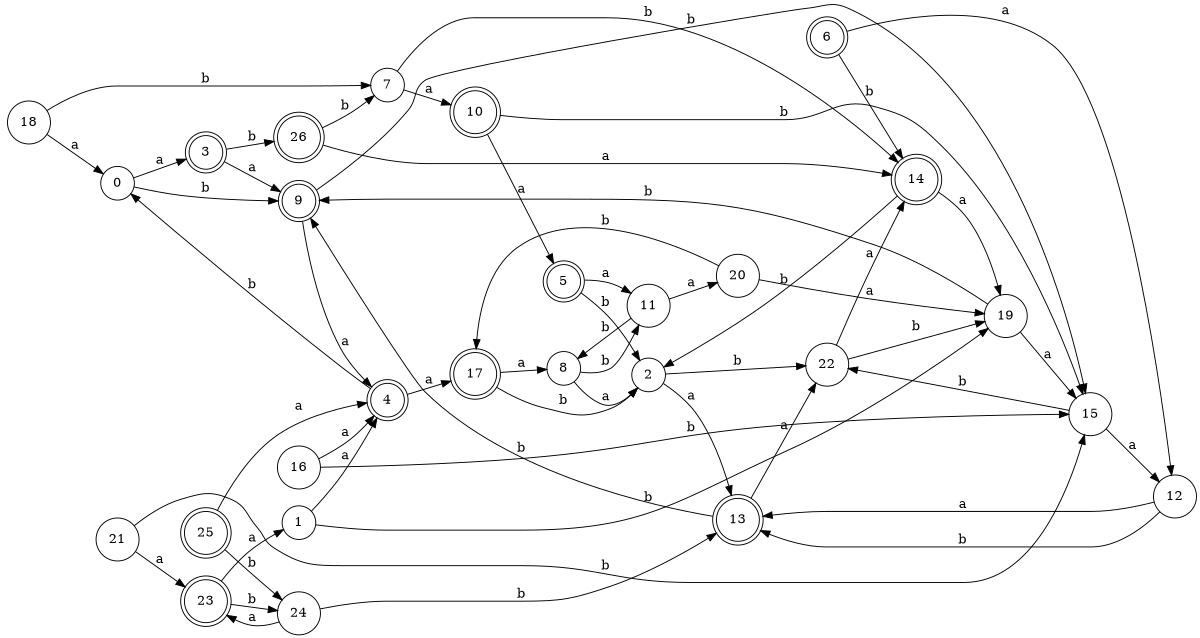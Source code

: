 digraph n22_1 {
__start0 [label="" shape="none"];

rankdir=LR;
size="8,5";

s0 [style="filled", color="black", fillcolor="white" shape="circle", label="0"];
s1 [style="filled", color="black", fillcolor="white" shape="circle", label="1"];
s2 [style="filled", color="black", fillcolor="white" shape="circle", label="2"];
s3 [style="rounded,filled", color="black", fillcolor="white" shape="doublecircle", label="3"];
s4 [style="rounded,filled", color="black", fillcolor="white" shape="doublecircle", label="4"];
s5 [style="rounded,filled", color="black", fillcolor="white" shape="doublecircle", label="5"];
s6 [style="rounded,filled", color="black", fillcolor="white" shape="doublecircle", label="6"];
s7 [style="filled", color="black", fillcolor="white" shape="circle", label="7"];
s8 [style="filled", color="black", fillcolor="white" shape="circle", label="8"];
s9 [style="rounded,filled", color="black", fillcolor="white" shape="doublecircle", label="9"];
s10 [style="rounded,filled", color="black", fillcolor="white" shape="doublecircle", label="10"];
s11 [style="filled", color="black", fillcolor="white" shape="circle", label="11"];
s12 [style="filled", color="black", fillcolor="white" shape="circle", label="12"];
s13 [style="rounded,filled", color="black", fillcolor="white" shape="doublecircle", label="13"];
s14 [style="rounded,filled", color="black", fillcolor="white" shape="doublecircle", label="14"];
s15 [style="filled", color="black", fillcolor="white" shape="circle", label="15"];
s16 [style="filled", color="black", fillcolor="white" shape="circle", label="16"];
s17 [style="rounded,filled", color="black", fillcolor="white" shape="doublecircle", label="17"];
s18 [style="filled", color="black", fillcolor="white" shape="circle", label="18"];
s19 [style="filled", color="black", fillcolor="white" shape="circle", label="19"];
s20 [style="filled", color="black", fillcolor="white" shape="circle", label="20"];
s21 [style="filled", color="black", fillcolor="white" shape="circle", label="21"];
s22 [style="filled", color="black", fillcolor="white" shape="circle", label="22"];
s23 [style="rounded,filled", color="black", fillcolor="white" shape="doublecircle", label="23"];
s24 [style="filled", color="black", fillcolor="white" shape="circle", label="24"];
s25 [style="rounded,filled", color="black", fillcolor="white" shape="doublecircle", label="25"];
s26 [style="rounded,filled", color="black", fillcolor="white" shape="doublecircle", label="26"];
s0 -> s3 [label="a"];
s0 -> s9 [label="b"];
s1 -> s4 [label="a"];
s1 -> s19 [label="b"];
s2 -> s13 [label="a"];
s2 -> s22 [label="b"];
s3 -> s9 [label="a"];
s3 -> s26 [label="b"];
s4 -> s17 [label="a"];
s4 -> s0 [label="b"];
s5 -> s11 [label="a"];
s5 -> s2 [label="b"];
s6 -> s12 [label="a"];
s6 -> s14 [label="b"];
s7 -> s10 [label="a"];
s7 -> s14 [label="b"];
s8 -> s2 [label="a"];
s8 -> s11 [label="b"];
s9 -> s4 [label="a"];
s9 -> s15 [label="b"];
s10 -> s5 [label="a"];
s10 -> s15 [label="b"];
s11 -> s20 [label="a"];
s11 -> s8 [label="b"];
s12 -> s13 [label="a"];
s12 -> s13 [label="b"];
s13 -> s22 [label="a"];
s13 -> s9 [label="b"];
s14 -> s19 [label="a"];
s14 -> s2 [label="b"];
s15 -> s12 [label="a"];
s15 -> s22 [label="b"];
s16 -> s4 [label="a"];
s16 -> s15 [label="b"];
s17 -> s8 [label="a"];
s17 -> s2 [label="b"];
s18 -> s0 [label="a"];
s18 -> s7 [label="b"];
s19 -> s15 [label="a"];
s19 -> s9 [label="b"];
s20 -> s19 [label="a"];
s20 -> s17 [label="b"];
s21 -> s23 [label="a"];
s21 -> s15 [label="b"];
s22 -> s14 [label="a"];
s22 -> s19 [label="b"];
s23 -> s1 [label="a"];
s23 -> s24 [label="b"];
s24 -> s23 [label="a"];
s24 -> s13 [label="b"];
s25 -> s4 [label="a"];
s25 -> s24 [label="b"];
s26 -> s14 [label="a"];
s26 -> s7 [label="b"];

}
